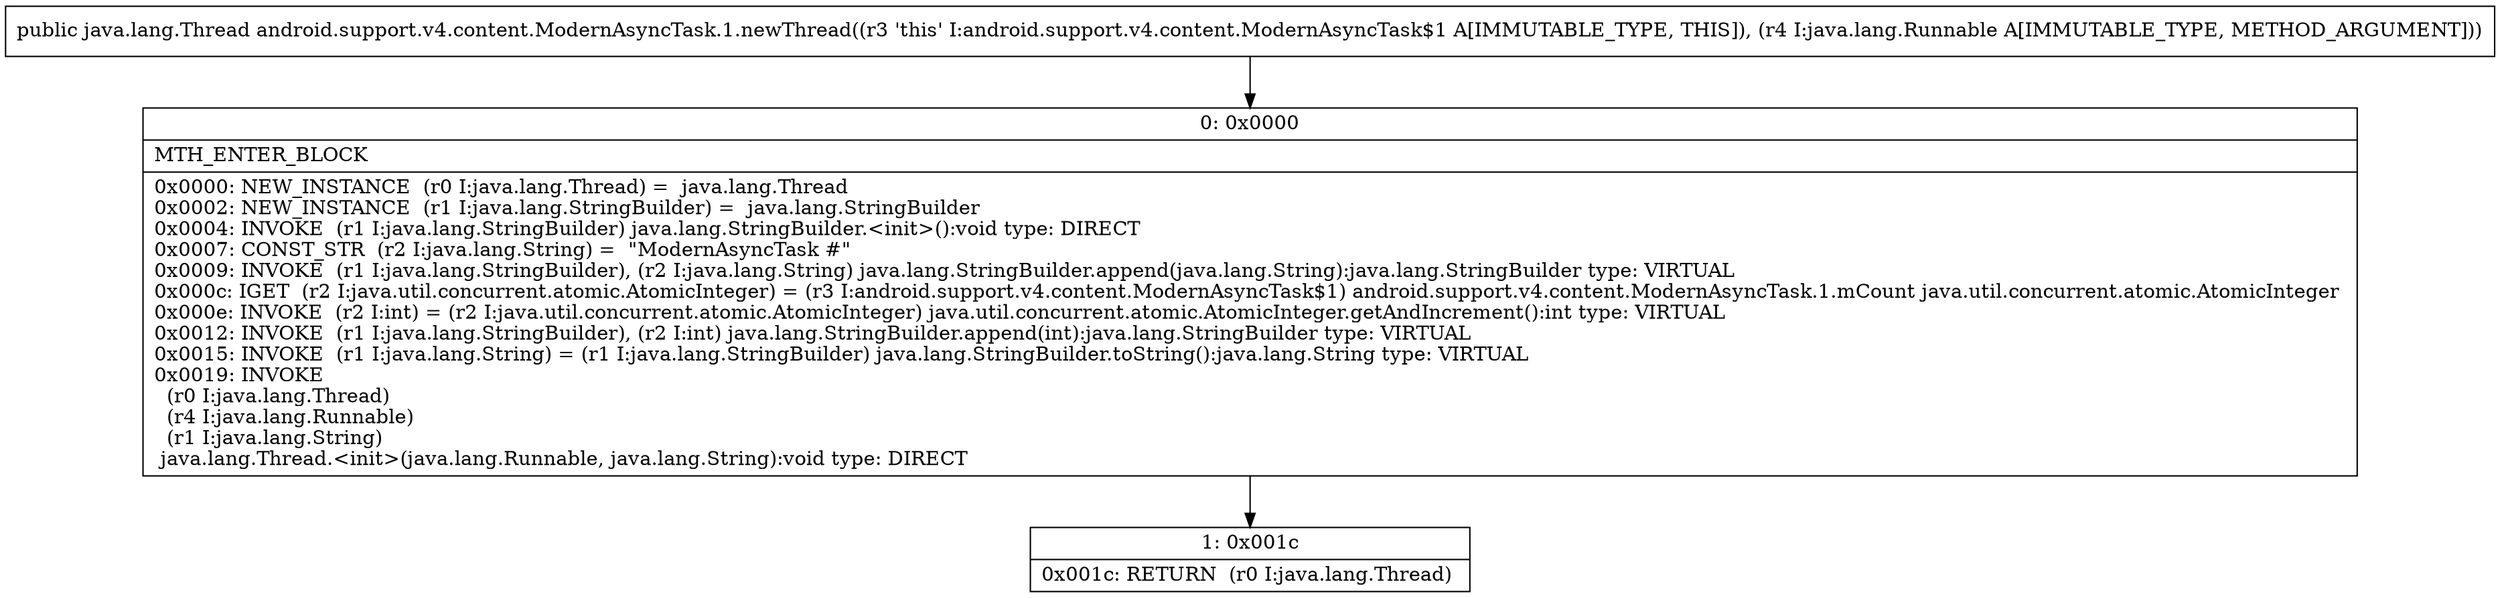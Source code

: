 digraph "CFG forandroid.support.v4.content.ModernAsyncTask.1.newThread(Ljava\/lang\/Runnable;)Ljava\/lang\/Thread;" {
Node_0 [shape=record,label="{0\:\ 0x0000|MTH_ENTER_BLOCK\l|0x0000: NEW_INSTANCE  (r0 I:java.lang.Thread) =  java.lang.Thread \l0x0002: NEW_INSTANCE  (r1 I:java.lang.StringBuilder) =  java.lang.StringBuilder \l0x0004: INVOKE  (r1 I:java.lang.StringBuilder) java.lang.StringBuilder.\<init\>():void type: DIRECT \l0x0007: CONST_STR  (r2 I:java.lang.String) =  \"ModernAsyncTask #\" \l0x0009: INVOKE  (r1 I:java.lang.StringBuilder), (r2 I:java.lang.String) java.lang.StringBuilder.append(java.lang.String):java.lang.StringBuilder type: VIRTUAL \l0x000c: IGET  (r2 I:java.util.concurrent.atomic.AtomicInteger) = (r3 I:android.support.v4.content.ModernAsyncTask$1) android.support.v4.content.ModernAsyncTask.1.mCount java.util.concurrent.atomic.AtomicInteger \l0x000e: INVOKE  (r2 I:int) = (r2 I:java.util.concurrent.atomic.AtomicInteger) java.util.concurrent.atomic.AtomicInteger.getAndIncrement():int type: VIRTUAL \l0x0012: INVOKE  (r1 I:java.lang.StringBuilder), (r2 I:int) java.lang.StringBuilder.append(int):java.lang.StringBuilder type: VIRTUAL \l0x0015: INVOKE  (r1 I:java.lang.String) = (r1 I:java.lang.StringBuilder) java.lang.StringBuilder.toString():java.lang.String type: VIRTUAL \l0x0019: INVOKE  \l  (r0 I:java.lang.Thread)\l  (r4 I:java.lang.Runnable)\l  (r1 I:java.lang.String)\l java.lang.Thread.\<init\>(java.lang.Runnable, java.lang.String):void type: DIRECT \l}"];
Node_1 [shape=record,label="{1\:\ 0x001c|0x001c: RETURN  (r0 I:java.lang.Thread) \l}"];
MethodNode[shape=record,label="{public java.lang.Thread android.support.v4.content.ModernAsyncTask.1.newThread((r3 'this' I:android.support.v4.content.ModernAsyncTask$1 A[IMMUTABLE_TYPE, THIS]), (r4 I:java.lang.Runnable A[IMMUTABLE_TYPE, METHOD_ARGUMENT])) }"];
MethodNode -> Node_0;
Node_0 -> Node_1;
}

